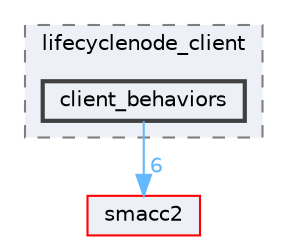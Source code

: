digraph "smacc2_client_library/lifecyclenode_client/include/lifecyclenode_client/client_behaviors"
{
 // LATEX_PDF_SIZE
  bgcolor="transparent";
  edge [fontname=Helvetica,fontsize=10,labelfontname=Helvetica,labelfontsize=10];
  node [fontname=Helvetica,fontsize=10,shape=box,height=0.2,width=0.4];
  compound=true
  subgraph clusterdir_9dafbacacb529c792651d316c93b28c7 {
    graph [ bgcolor="#edf0f7", pencolor="grey50", label="lifecyclenode_client", fontname=Helvetica,fontsize=10 style="filled,dashed", URL="dir_9dafbacacb529c792651d316c93b28c7.html",tooltip=""]
  dir_168743b022b5b3eafcce094df56f20ed [label="client_behaviors", fillcolor="#edf0f7", color="grey25", style="filled,bold", URL="dir_168743b022b5b3eafcce094df56f20ed.html",tooltip=""];
  }
  dir_ce4c19d6108cf5285f3105ec9cd73bf1 [label="smacc2", fillcolor="#edf0f7", color="red", style="filled", URL="dir_ce4c19d6108cf5285f3105ec9cd73bf1.html",tooltip=""];
  dir_168743b022b5b3eafcce094df56f20ed->dir_ce4c19d6108cf5285f3105ec9cd73bf1 [headlabel="6", labeldistance=1.5 headhref="dir_000015_000105.html" color="steelblue1" fontcolor="steelblue1"];
}
